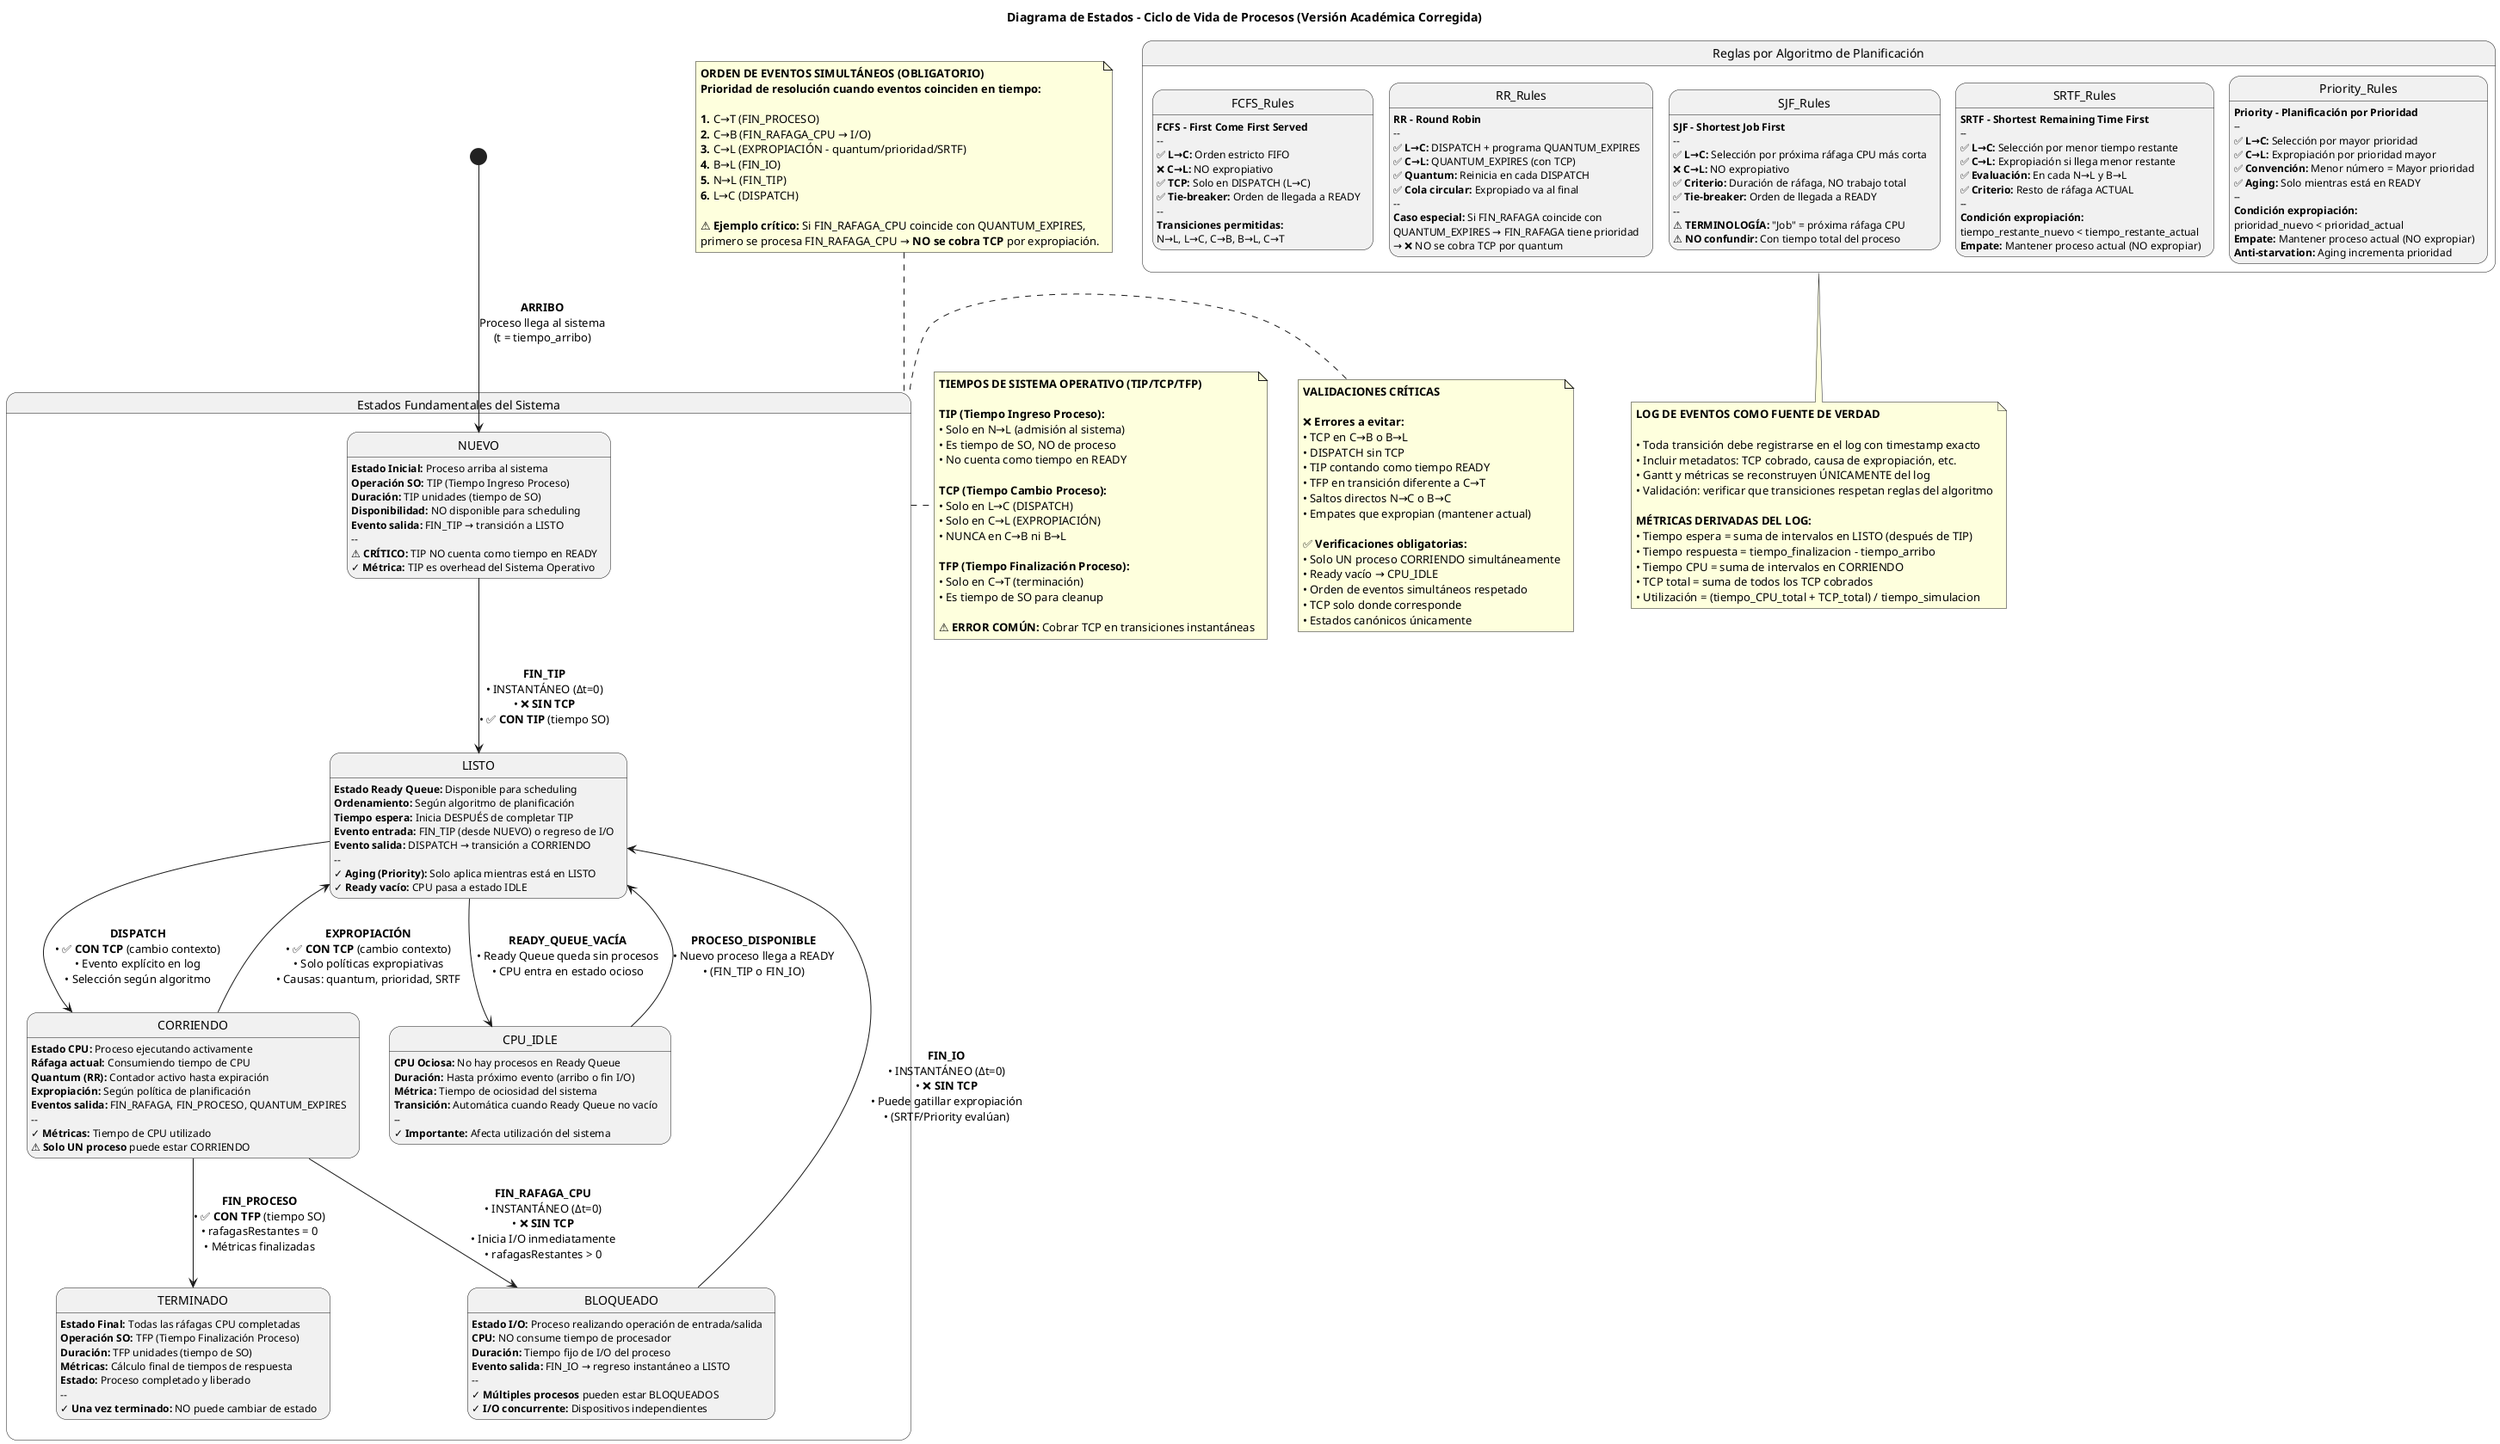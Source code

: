@startuml Estados_Proceso_Academicamente_Correcto
title Diagrama de Estados - Ciclo de Vida de Procesos (Versión Académica Corregida)

' === DEFINICIÓN DE ESTADOS CANÓNICOS ===

state "Estados Fundamentales del Sistema" as sistema {
  
  state NUEVO {
    NUEVO : **Estado Inicial:** Proceso arriba al sistema
    NUEVO : **Operación SO:** TIP (Tiempo Ingreso Proceso)
    NUEVO : **Duración:** TIP unidades (tiempo de SO)
    NUEVO : **Disponibilidad:** NO disponible para scheduling
    NUEVO : **Evento salida:** FIN_TIP → transición a LISTO
    NUEVO : --
    NUEVO : ⚠️ **CRÍTICO:** TIP NO cuenta como tiempo en READY
    NUEVO : ✓ **Métrica:** TIP es overhead del Sistema Operativo
  }
  
  state LISTO {
    LISTO : **Estado Ready Queue:** Disponible para scheduling
    LISTO : **Ordenamiento:** Según algoritmo de planificación
    LISTO : **Tiempo espera:** Inicia DESPUÉS de completar TIP
    LISTO : **Evento entrada:** FIN_TIP (desde NUEVO) o regreso de I/O
    LISTO : **Evento salida:** DISPATCH → transición a CORRIENDO
    LISTO : --
    LISTO : ✓ **Aging (Priority):** Solo aplica mientras está en LISTO
    LISTO : ✓ **Ready vacío:** CPU pasa a estado IDLE
  }
  
  state CORRIENDO {
    CORRIENDO : **Estado CPU:** Proceso ejecutando activamente
    CORRIENDO : **Ráfaga actual:** Consumiendo tiempo de CPU
    CORRIENDO : **Quantum (RR):** Contador activo hasta expiración
    CORRIENDO : **Expropiación:** Según política de planificación
    CORRIENDO : **Eventos salida:** FIN_RAFAGA, FIN_PROCESO, QUANTUM_EXPIRES
    CORRIENDO : --
    CORRIENDO : ✓ **Métricas:** Tiempo de CPU utilizado
    CORRIENDO : ⚠️ **Solo UN proceso** puede estar CORRIENDO
  }
  
  state BLOQUEADO {
    BLOQUEADO : **Estado I/O:** Proceso realizando operación de entrada/salida  
    BLOQUEADO : **CPU:** NO consume tiempo de procesador
    BLOQUEADO : **Duración:** Tiempo fijo de I/O del proceso
    BLOQUEADO : **Evento salida:** FIN_IO → regreso instantáneo a LISTO
    BLOQUEADO : --
    BLOQUEADO : ✓ **Múltiples procesos** pueden estar BLOQUEADOS
    BLOQUEADO : ✓ **I/O concurrente:** Dispositivos independientes
  }
  
  state TERMINADO {
    TERMINADO : **Estado Final:** Todas las ráfagas CPU completadas
    TERMINADO : **Operación SO:** TFP (Tiempo Finalización Proceso)
    TERMINADO : **Duración:** TFP unidades (tiempo de SO)
    TERMINADO : **Métricas:** Cálculo final de tiempos de respuesta
    TERMINADO : **Estado:** Proceso completado y liberado
    TERMINADO : --
    TERMINADO : ✓ **Una vez terminado:** NO puede cambiar de estado
  }
  
  state CPU_IDLE {
    CPU_IDLE : **CPU Ociosa:** No hay procesos en Ready Queue
    CPU_IDLE : **Duración:** Hasta próximo evento (arribo o fin I/O)
    CPU_IDLE : **Métrica:** Tiempo de ociosidad del sistema
    CPU_IDLE : **Transición:** Automática cuando Ready Queue no vacío
    CPU_IDLE : --
    CPU_IDLE : ✓ **Importante:** Afecta utilización del sistema
  }
}

' === TRANSICIONES CANÓNICAS ===

[*] --> NUEVO : **ARRIBO**\nProceso llega al sistema\n(t = tiempo_arribo)

NUEVO --> LISTO : **FIN_TIP**\n• INSTANTÁNEO (Δt=0)\n• ❌ **SIN TCP**\n• ✅ **CON TIP** (tiempo SO)

LISTO --> CORRIENDO : **DISPATCH**\n• ✅ **CON TCP** (cambio contexto)\n• Evento explícito en log\n• Selección según algoritmo

CORRIENDO --> BLOQUEADO : **FIN_RAFAGA_CPU**\n• INSTANTÁNEO (Δt=0)\n• ❌ **SIN TCP**\n• Inicia I/O inmediatamente\n• rafagasRestantes > 0

BLOQUEADO --> LISTO : **FIN_IO**\n• INSTANTÁNEO (Δt=0)\n• ❌ **SIN TCP**\n• Puede gatillar expropiación\n• (SRTF/Priority evalúan)

CORRIENDO --> TERMINADO : **FIN_PROCESO**\n• ✅ **CON TFP** (tiempo SO)\n• rafagasRestantes = 0\n• Métricas finalizadas

' === TRANSICIONES DE EXPROPIACIÓN ===

CORRIENDO --> LISTO : **EXPROPIACIÓN**\n• ✅ **CON TCP** (cambio contexto)\n• Solo políticas expropiativas\n• Causas: quantum, prioridad, SRTF

LISTO --> CPU_IDLE : **READY_QUEUE_VACÍA**\n• Ready Queue queda sin procesos\n• CPU entra en estado ocioso

CPU_IDLE --> LISTO : **PROCESO_DISPONIBLE**\n• Nuevo proceso llega a READY\n• (FIN_TIP o FIN_IO)

' === REGLAS POR POLÍTICA DE PLANIFICACIÓN ===

note top of sistema
**ORDEN DE EVENTOS SIMULTÁNEOS (OBLIGATORIO)**
**Prioridad de resolución cuando eventos coinciden en tiempo:**

**1.** C→T (FIN_PROCESO)
**2.** C→B (FIN_RAFAGA_CPU → I/O)  
**3.** C→L (EXPROPIACIÓN - quantum/prioridad/SRTF)
**4.** B→L (FIN_IO)
**5.** N→L (FIN_TIP)
**6.** L→C (DISPATCH)

⚠️ **Ejemplo crítico:** Si FIN_RAFAGA_CPU coincide con QUANTUM_EXPIRES,
primero se procesa FIN_RAFAGA_CPU → **NO se cobra TCP** por expropiación.
end note

note right of sistema
**TIEMPOS DE SISTEMA OPERATIVO (TIP/TCP/TFP)**

**TIP (Tiempo Ingreso Proceso):**
• Solo en N→L (admisión al sistema)
• Es tiempo de SO, NO de proceso
• No cuenta como tiempo en READY

**TCP (Tiempo Cambio Proceso):**
• Solo en L→C (DISPATCH)
• Solo en C→L (EXPROPIACIÓN)
• NUNCA en C→B ni B→L

**TFP (Tiempo Finalización Proceso):**
• Solo en C→T (terminación)
• Es tiempo de SO para cleanup

⚠️ **ERROR COMÚN:** Cobrar TCP en transiciones instantáneas
end note

' === COMPORTAMIENTOS ESPECÍFICOS POR ALGORITMO ===

state "Reglas por Algoritmo de Planificación" as algoritmos {
  
  state FCFS_Rules {
    FCFS_Rules : **FCFS - First Come First Served**
    FCFS_Rules : --
    FCFS_Rules : ✅ **L→C:** Orden estricto FIFO
    FCFS_Rules : ❌ **C→L:** NO expropiativo
    FCFS_Rules : ✅ **TCP:** Solo en DISPATCH (L→C)
    FCFS_Rules : ✅ **Tie-breaker:** Orden de llegada a READY
    FCFS_Rules : --
    FCFS_Rules : **Transiciones permitidas:**
    FCFS_Rules : N→L, L→C, C→B, B→L, C→T
  }
  
  state RR_Rules {
    RR_Rules : **RR - Round Robin**  
    RR_Rules : --
    RR_Rules : ✅ **L→C:** DISPATCH + programa QUANTUM_EXPIRES
    RR_Rules : ✅ **C→L:** QUANTUM_EXPIRES (con TCP)
    RR_Rules : ✅ **Quantum:** Reinicia en cada DISPATCH
    RR_Rules : ✅ **Cola circular:** Expropiado va al final
    RR_Rules : --
    RR_Rules : **Caso especial:** Si FIN_RAFAGA coincide con
    RR_Rules : QUANTUM_EXPIRES → FIN_RAFAGA tiene prioridad
    RR_Rules : → ❌ NO se cobra TCP por quantum
  }
  
  state SJF_Rules {
    SJF_Rules : **SJF - Shortest Job First**
    SJF_Rules : --
    SJF_Rules : ✅ **L→C:** Selección por próxima ráfaga CPU más corta
    SJF_Rules : ❌ **C→L:** NO expropiativo
    SJF_Rules : ✅ **Criterio:** Duración de ráfaga, NO trabajo total
    SJF_Rules : ✅ **Tie-breaker:** Orden de llegada a READY
    SJF_Rules : --
    SJF_Rules : ⚠️ **TERMINOLOGÍA:** "Job" = próxima ráfaga CPU
    SJF_Rules : ⚠️ **NO confundir:** Con tiempo total del proceso
  }
  
  state SRTF_Rules {
    SRTF_Rules : **SRTF - Shortest Remaining Time First**
    SRTF_Rules : --
    SRTF_Rules : ✅ **L→C:** Selección por menor tiempo restante
    SRTF_Rules : ✅ **C→L:** Expropiación si llega menor restante
    SRTF_Rules : ✅ **Evaluación:** En cada N→L y B→L
    SRTF_Rules : ✅ **Criterio:** Resto de ráfaga ACTUAL
    SRTF_Rules : --
    SRTF_Rules : **Condición expropiación:**
    SRTF_Rules : tiempo_restante_nuevo < tiempo_restante_actual
    SRTF_Rules : **Empate:** Mantener proceso actual (NO expropiar)
  }
  
  state Priority_Rules {
    Priority_Rules : **Priority - Planificación por Prioridad**
    Priority_Rules : --
    Priority_Rules : ✅ **L→C:** Selección por mayor prioridad
    Priority_Rules : ✅ **C→L:** Expropiación por prioridad mayor
    Priority_Rules : ✅ **Convención:** Menor número = Mayor prioridad
    Priority_Rules : ✅ **Aging:** Solo mientras está en READY
    Priority_Rules : --
    Priority_Rules : **Condición expropiación:**
    Priority_Rules : prioridad_nuevo < prioridad_actual
    Priority_Rules : **Empate:** Mantener proceso actual (NO expropiar)
    Priority_Rules : **Anti-starvation:** Aging incrementa prioridad
  }
}

note bottom of algoritmos
**LOG DE EVENTOS COMO FUENTE DE VERDAD**

• Toda transición debe registrarse en el log con timestamp exacto
• Incluir metadatos: TCP cobrado, causa de expropiación, etc.
• Gantt y métricas se reconstruyen ÚNICAMENTE del log
• Validación: verificar que transiciones respetan reglas del algoritmo

**MÉTRICAS DERIVADAS DEL LOG:**
• Tiempo espera = suma de intervalos en LISTO (después de TIP)
• Tiempo respuesta = tiempo_finalizacion - tiempo_arribo  
• Tiempo CPU = suma de intervalos en CORRIENDO
• TCP total = suma de todos los TCP cobrados
• Utilización = (tiempo_CPU_total + TCP_total) / tiempo_simulacion
end note

' === CASOS ESPECIALES Y VALIDACIONES ===

note left of sistema
**VALIDACIONES CRÍTICAS**

❌ **Errores a evitar:**
• TCP en C→B o B→L
• DISPATCH sin TCP  
• TIP contando como tiempo READY
• TFP en transición diferente a C→T
• Saltos directos N→C o B→C
• Empates que expropian (mantener actual)

✅ **Verificaciones obligatorias:**
• Solo UN proceso CORRIENDO simultáneamente
• Ready vacío → CPU_IDLE
• Orden de eventos simultáneos respetado  
• TCP solo donde corresponde
• Estados canónicos únicamente
end note

@enduml
